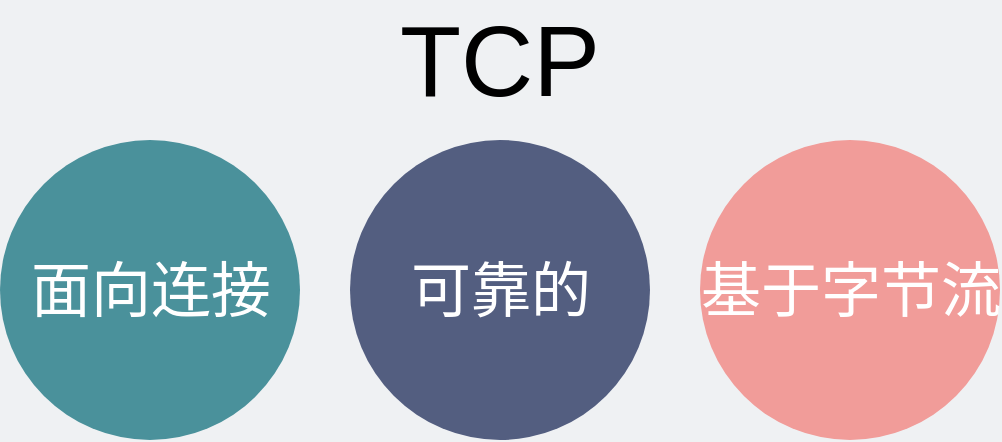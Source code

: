 <mxfile version="14.9.4" type="github">
  <diagram id="3228e29e-7158-1315-38df-8450db1d8a1d" name="Page-1">
    <mxGraphModel dx="946" dy="541" grid="0" gridSize="10" guides="1" tooltips="1" connect="1" arrows="1" fold="1" page="1" pageScale="1" pageWidth="600" pageHeight="300" background="#EFF1F3" math="0" shadow="0">
      <root>
        <mxCell id="0" />
        <mxCell id="1" parent="0" />
        <mxCell id="21531" value="基于字节流" style="ellipse;strokeColor=none;html=1;fontColor=#FFFFFF;fontSize=30;shadow=0;fillColor=#F19C99;" parent="1" vertex="1">
          <mxGeometry x="390" y="90" width="150" height="150" as="geometry" />
        </mxCell>
        <mxCell id="21532" value="面向连接" style="ellipse;strokeColor=none;html=1;fontColor=#FFFFFF;fontSize=30;shadow=0;fillColor=#4A919B;" parent="1" vertex="1">
          <mxGeometry x="40" y="90" width="150" height="150" as="geometry" />
        </mxCell>
        <mxCell id="21533" value="可靠的" style="ellipse;strokeColor=none;html=1;fontColor=#FFFFFF;fontSize=30;shadow=0;fillColor=#535E80;" parent="1" vertex="1">
          <mxGeometry x="215" y="90" width="150" height="150" as="geometry" />
        </mxCell>
        <mxCell id="iaZQ5ZHkEwGbRsQ7YX7E-21540" value="TCP" style="text;html=1;strokeColor=none;fillColor=none;align=center;verticalAlign=middle;whiteSpace=wrap;rounded=0;fontSize=50;shadow=1;" parent="1" vertex="1">
          <mxGeometry x="270" y="40" width="40" height="20" as="geometry" />
        </mxCell>
      </root>
    </mxGraphModel>
  </diagram>
</mxfile>
